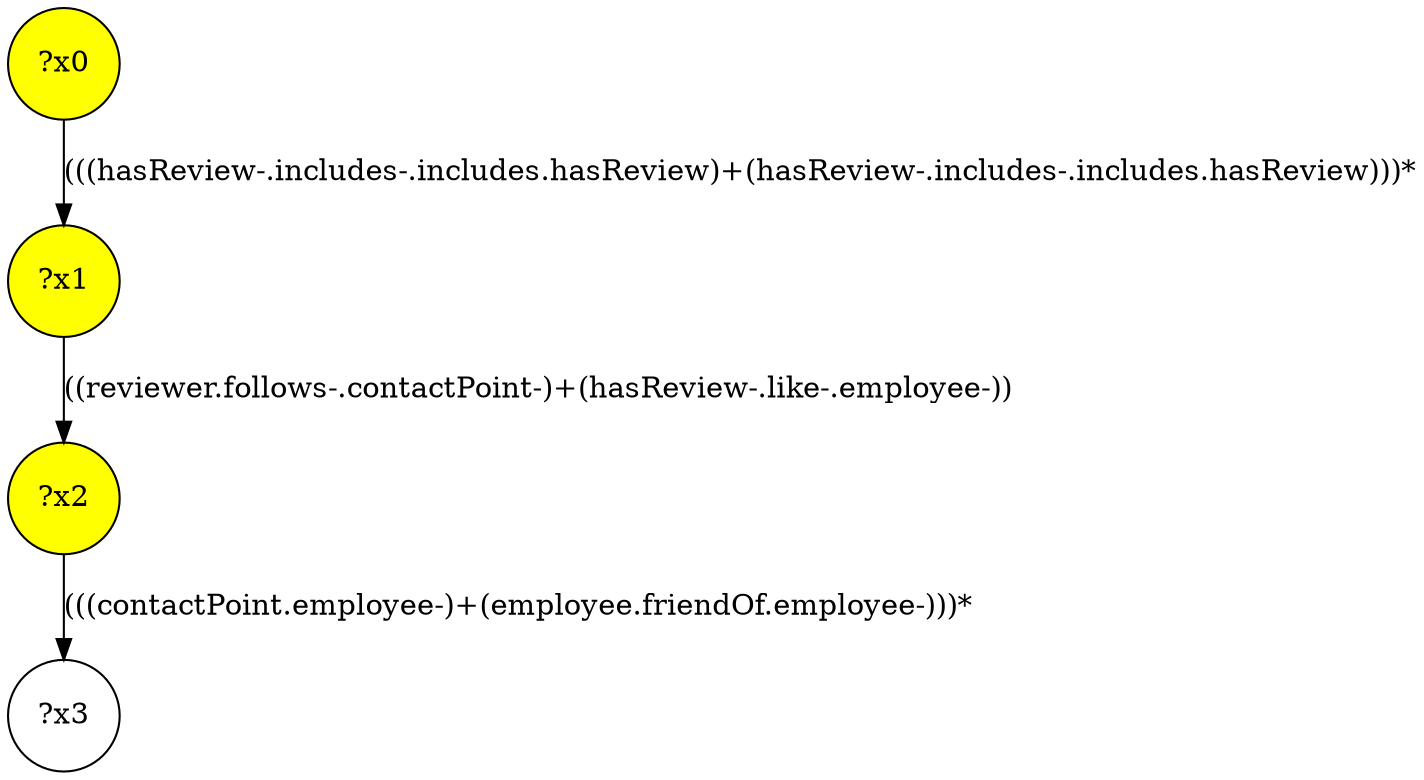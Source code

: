 digraph g {
	x1 [fillcolor="yellow", style="filled," shape=circle, label="?x1"];
	x0 [fillcolor="yellow", style="filled," shape=circle, label="?x0"];
	x2 [fillcolor="yellow", style="filled," shape=circle, label="?x2"];
	x0 -> x1 [label="(((hasReview-.includes-.includes.hasReview)+(hasReview-.includes-.includes.hasReview)))*"];
	x1 -> x2 [label="((reviewer.follows-.contactPoint-)+(hasReview-.like-.employee-))"];
	x3 [shape=circle, label="?x3"];
	x2 -> x3 [label="(((contactPoint.employee-)+(employee.friendOf.employee-)))*"];
}
